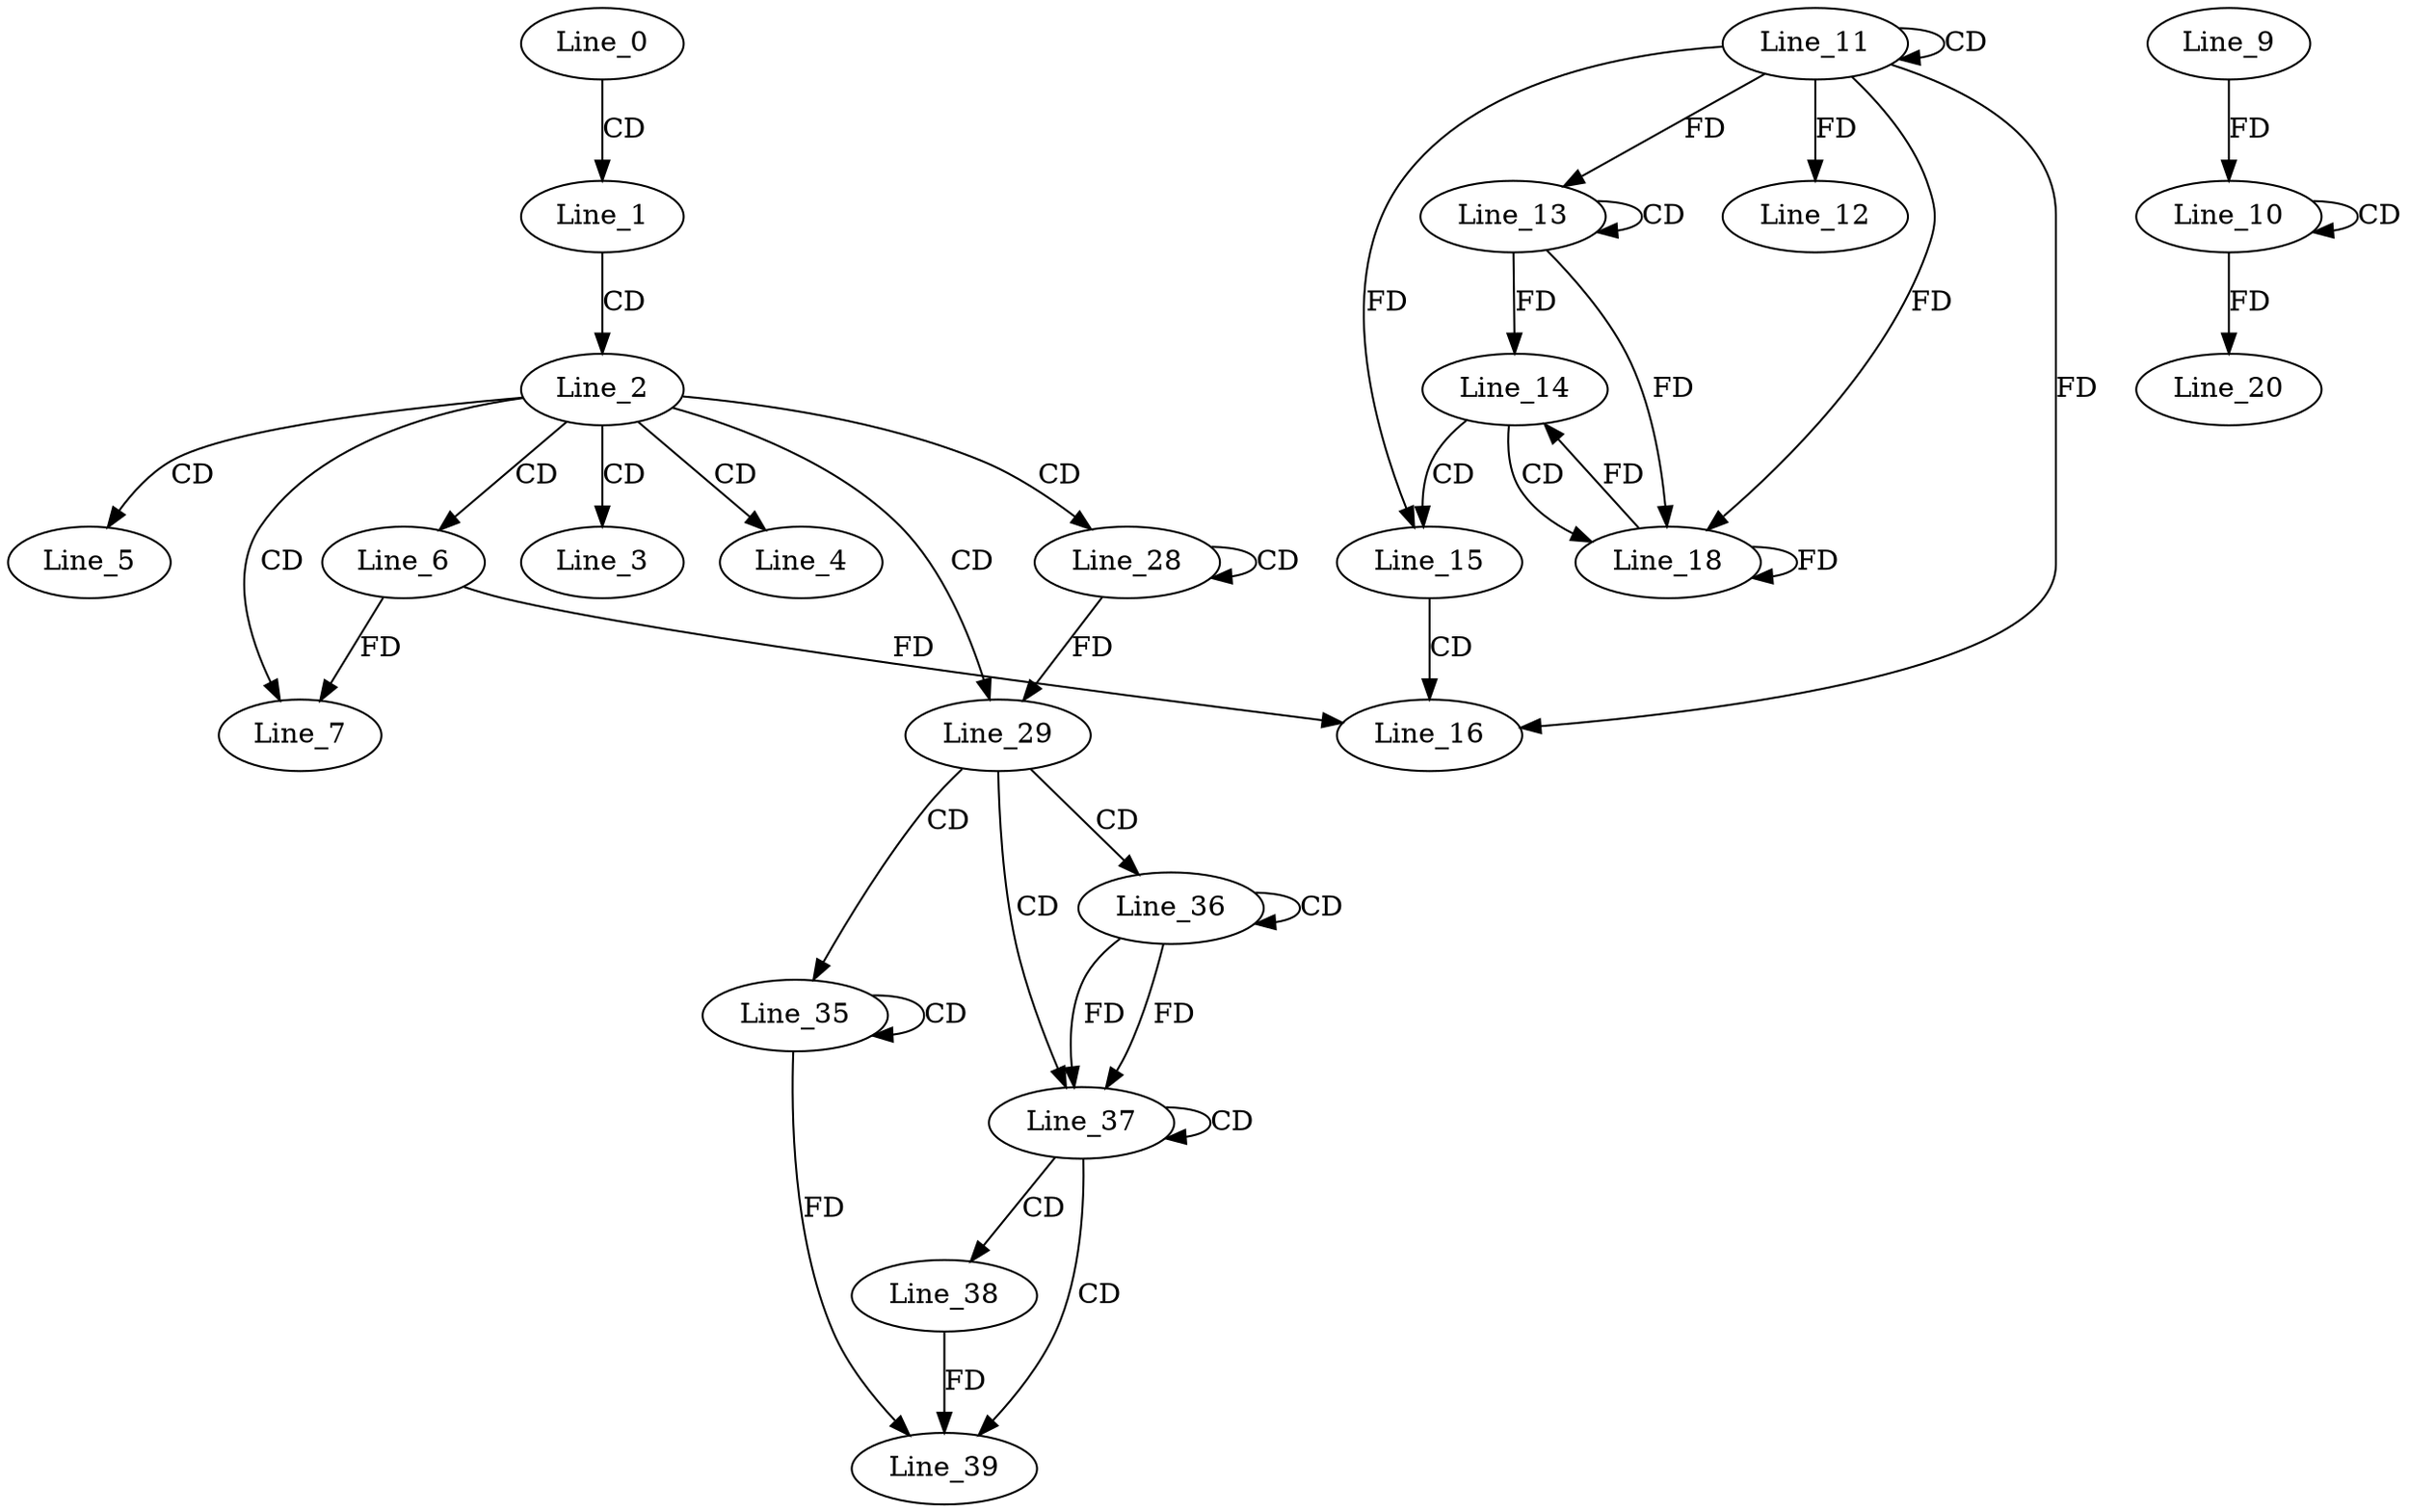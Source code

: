 digraph G {
  Line_0;
  Line_1;
  Line_2;
  Line_3;
  Line_4;
  Line_5;
  Line_6;
  Line_7;
  Line_10;
  Line_10;
  Line_9;
  Line_11;
  Line_11;
  Line_12;
  Line_13;
  Line_13;
  Line_14;
  Line_15;
  Line_15;
  Line_16;
  Line_16;
  Line_16;
  Line_16;
  Line_18;
  Line_18;
  Line_20;
  Line_28;
  Line_28;
  Line_29;
  Line_29;
  Line_35;
  Line_35;
  Line_36;
  Line_36;
  Line_37;
  Line_37;
  Line_38;
  Line_39;
  Line_39;
  Line_0 -> Line_1 [ label="CD" ];
  Line_1 -> Line_2 [ label="CD" ];
  Line_2 -> Line_3 [ label="CD" ];
  Line_2 -> Line_4 [ label="CD" ];
  Line_2 -> Line_5 [ label="CD" ];
  Line_2 -> Line_6 [ label="CD" ];
  Line_2 -> Line_7 [ label="CD" ];
  Line_6 -> Line_7 [ label="FD" ];
  Line_10 -> Line_10 [ label="CD" ];
  Line_9 -> Line_10 [ label="FD" ];
  Line_11 -> Line_11 [ label="CD" ];
  Line_11 -> Line_12 [ label="FD" ];
  Line_13 -> Line_13 [ label="CD" ];
  Line_11 -> Line_13 [ label="FD" ];
  Line_13 -> Line_14 [ label="FD" ];
  Line_14 -> Line_15 [ label="CD" ];
  Line_11 -> Line_15 [ label="FD" ];
  Line_15 -> Line_16 [ label="CD" ];
  Line_6 -> Line_16 [ label="FD" ];
  Line_11 -> Line_16 [ label="FD" ];
  Line_14 -> Line_18 [ label="CD" ];
  Line_18 -> Line_18 [ label="FD" ];
  Line_13 -> Line_18 [ label="FD" ];
  Line_11 -> Line_18 [ label="FD" ];
  Line_10 -> Line_20 [ label="FD" ];
  Line_2 -> Line_28 [ label="CD" ];
  Line_28 -> Line_28 [ label="CD" ];
  Line_2 -> Line_29 [ label="CD" ];
  Line_28 -> Line_29 [ label="FD" ];
  Line_29 -> Line_35 [ label="CD" ];
  Line_35 -> Line_35 [ label="CD" ];
  Line_29 -> Line_36 [ label="CD" ];
  Line_36 -> Line_36 [ label="CD" ];
  Line_29 -> Line_37 [ label="CD" ];
  Line_36 -> Line_37 [ label="FD" ];
  Line_37 -> Line_37 [ label="CD" ];
  Line_36 -> Line_37 [ label="FD" ];
  Line_37 -> Line_38 [ label="CD" ];
  Line_37 -> Line_39 [ label="CD" ];
  Line_38 -> Line_39 [ label="FD" ];
  Line_35 -> Line_39 [ label="FD" ];
  Line_18 -> Line_14 [ label="FD" ];
}
